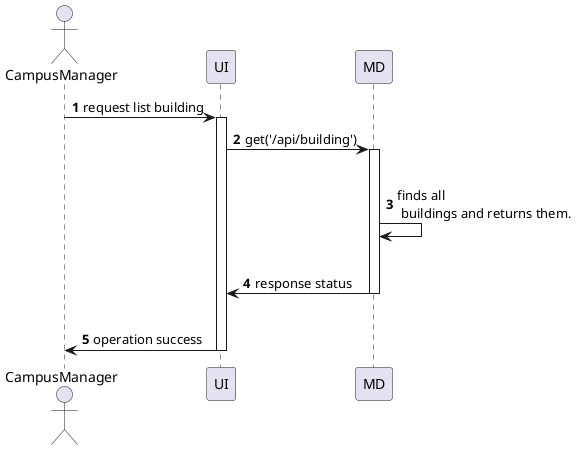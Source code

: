 @startuml
'https://plantuml.com/sequence-diagram

autonumber

actor CampusManager as U
participant UI as UI
participant MD  as R

U -> UI : request list building
activate UI
UI -> R : get('/api/building')

activate R
|||
R -> R : finds all \n buildings and returns them.
|||
R -> UI : response status
deactivate R
|||
UI -> U : operation success
deactivate UI

@enduml